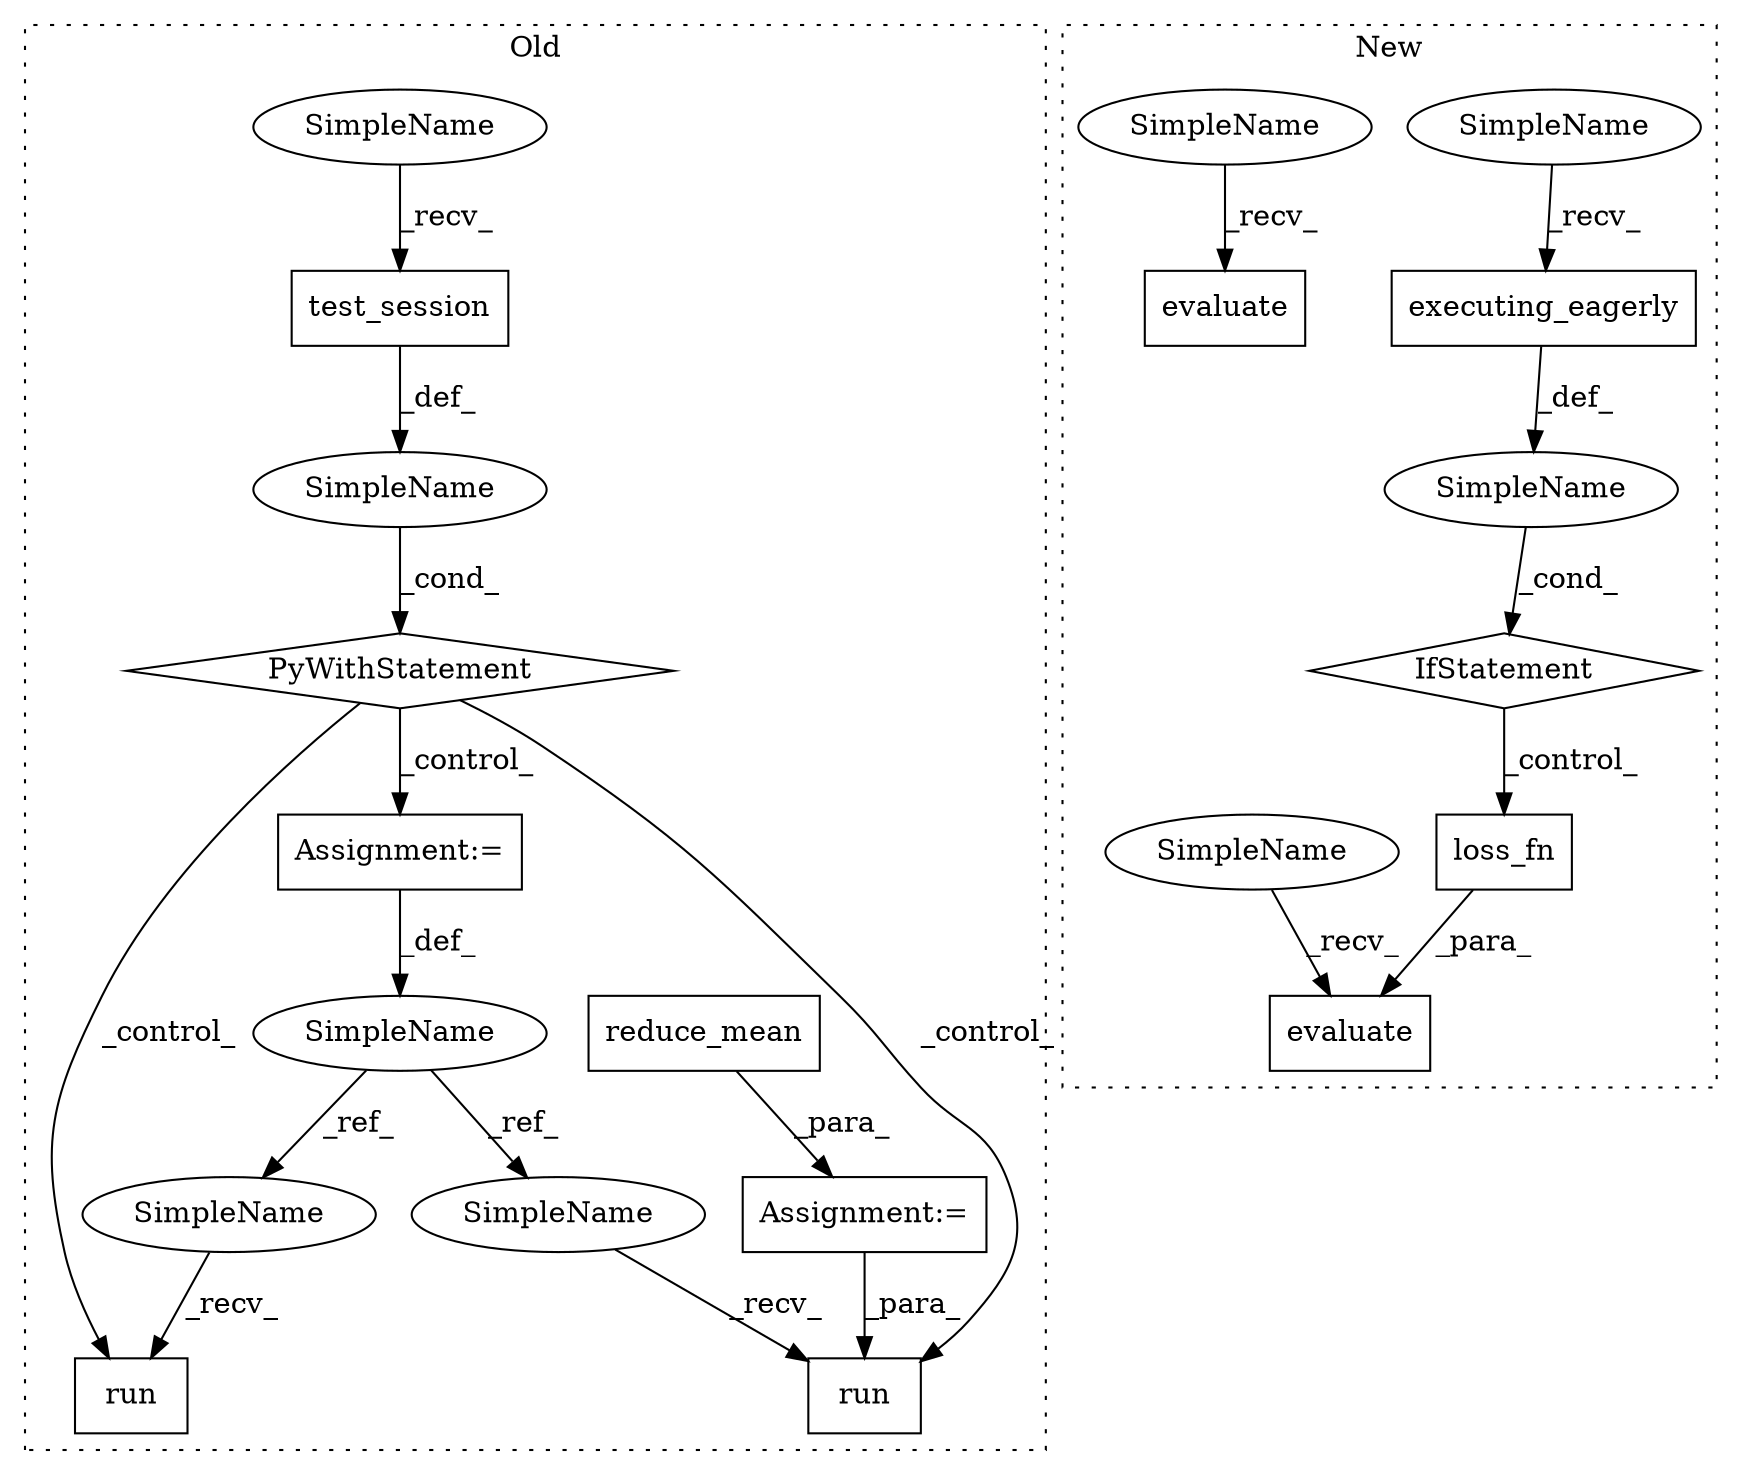 digraph G {
subgraph cluster0 {
1 [label="reduce_mean" a="32" s="40173,40210" l="12,1" shape="box"];
3 [label="Assignment:=" a="7" s="40161" l="1" shape="box"];
9 [label="run" a="32" s="40425,40437" l="4,1" shape="box"];
10 [label="test_session" a="32" s="40358" l="14" shape="box"];
11 [label="SimpleName" a="42" s="" l="" shape="ellipse"];
12 [label="PyWithStatement" a="104" s="40343,40372" l="10,2" shape="diamond"];
13 [label="run" a="32" s="40403,40411" l="4,1" shape="box"];
14 [label="SimpleName" a="42" s="40386" l="4" shape="ellipse"];
15 [label="Assignment:=" a="7" s="40386" l="4" shape="box"];
17 [label="SimpleName" a="42" s="40420" l="4" shape="ellipse"];
18 [label="SimpleName" a="42" s="40398" l="4" shape="ellipse"];
19 [label="SimpleName" a="42" s="40353" l="4" shape="ellipse"];
label = "Old";
style="dotted";
}
subgraph cluster1 {
2 [label="SimpleName" a="42" s="38878" l="10" shape="ellipse"];
4 [label="executing_eagerly" a="32" s="38889" l="19" shape="box"];
5 [label="loss_fn" a="32" s="38921" l="9" shape="box"];
6 [label="SimpleName" a="42" s="" l="" shape="ellipse"];
7 [label="IfStatement" a="25" s="38908" l="3" shape="diamond"];
8 [label="evaluate" a="32" s="39019,39036" l="9,1" shape="box"];
16 [label="evaluate" a="32" s="38994,39007" l="9,1" shape="box"];
20 [label="SimpleName" a="42" s="39014" l="4" shape="ellipse"];
21 [label="SimpleName" a="42" s="38989" l="4" shape="ellipse"];
label = "New";
style="dotted";
}
1 -> 3 [label="_para_"];
2 -> 4 [label="_recv_"];
3 -> 9 [label="_para_"];
4 -> 6 [label="_def_"];
5 -> 8 [label="_para_"];
6 -> 7 [label="_cond_"];
7 -> 5 [label="_control_"];
10 -> 11 [label="_def_"];
11 -> 12 [label="_cond_"];
12 -> 15 [label="_control_"];
12 -> 13 [label="_control_"];
12 -> 9 [label="_control_"];
14 -> 17 [label="_ref_"];
14 -> 18 [label="_ref_"];
15 -> 14 [label="_def_"];
17 -> 9 [label="_recv_"];
18 -> 13 [label="_recv_"];
19 -> 10 [label="_recv_"];
20 -> 8 [label="_recv_"];
21 -> 16 [label="_recv_"];
}